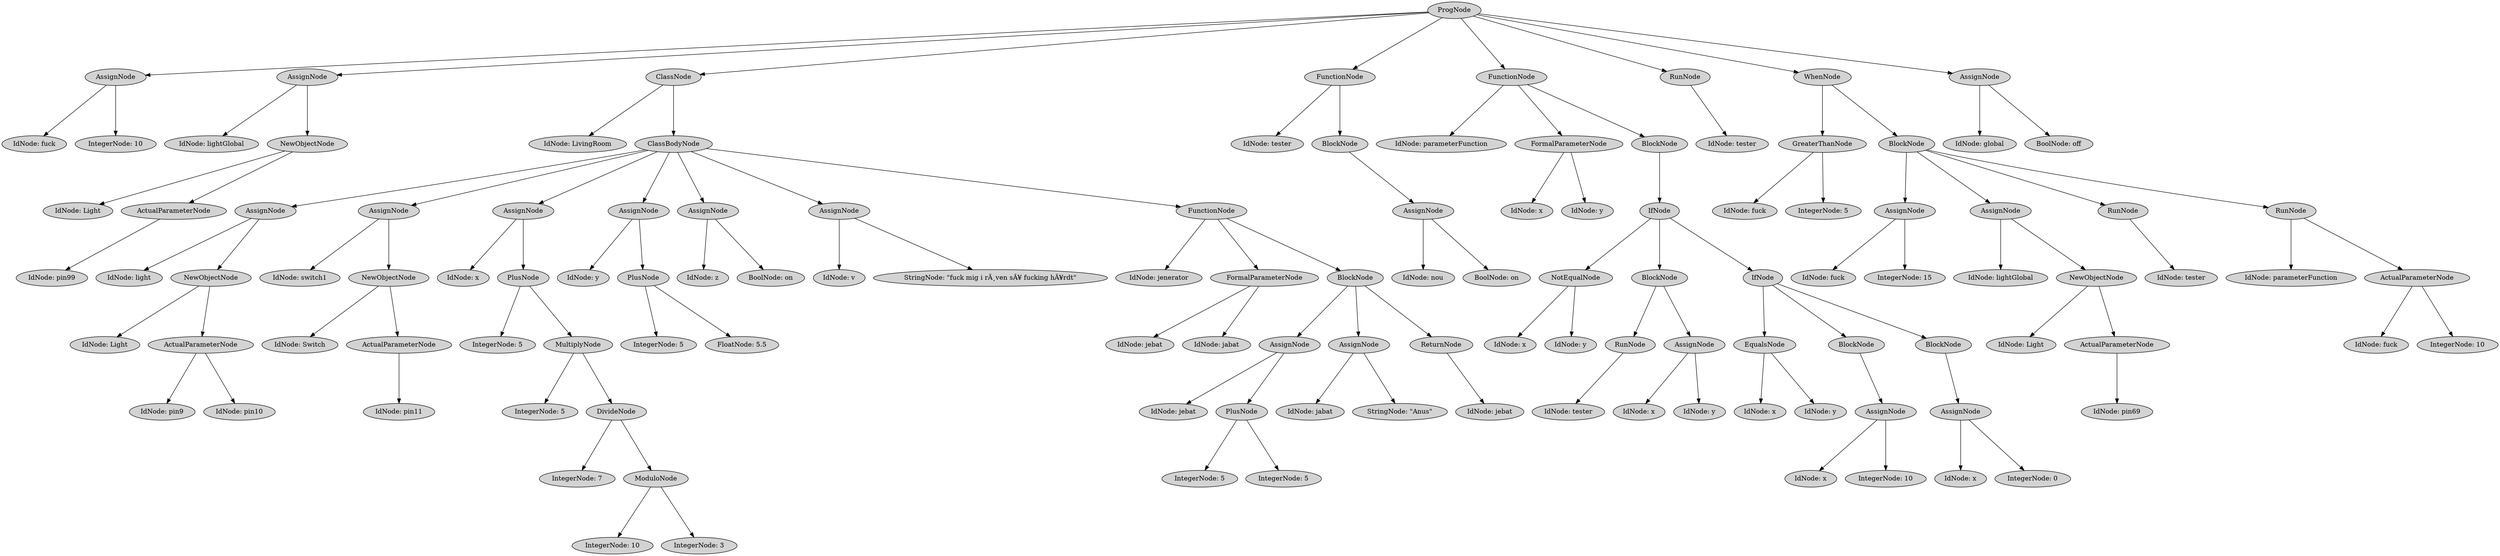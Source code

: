 digraph G {
	graph [ranksep=1.5 ratio=fill]
	node [style=filled]
	3550285 [label=ProgNode]
	3550283 [label=AssignNode]
	3550285 -> 3550283
	3550291 [label="IdNode: fuck"]
	3550283 -> 3550291
	3550303 [label="IntegerNode: 10"]
	3550283 -> 3550303
	3550277 [label=AssignNode]
	3550285 -> 3550277
	3550287 [label="IdNode: lightGlobal"]
	3550277 -> 3550287
	3550313 [label=NewObjectNode]
	3550277 -> 3550313
	3550317 [label="IdNode: Light"]
	3550313 -> 3550317
	3550311 [label=ActualParameterNode]
	3550313 -> 3550311
	3550339 [label="IdNode: pin99"]
	3550311 -> 3550339
	3550309 [label=ClassNode]
	3550285 -> 3550309
	3550293 [label="IdNode: LivingRoom"]
	3550309 -> 3550293
	3550289 [label=ClassBodyNode]
	3550309 -> 3550289
	3550301 [label=AssignNode]
	3550289 -> 3550301
	3550307 [label="IdNode: light"]
	3550301 -> 3550307
	3550333 [label=NewObjectNode]
	3550301 -> 3550333
	3550331 [label="IdNode: Light"]
	3550333 -> 3550331
	3550335 [label=ActualParameterNode]
	3550333 -> 3550335
	3550361 [label="IdNode: pin9"]
	3550335 -> 3550361
	3550359 [label="IdNode: pin10"]
	3550335 -> 3550359
	3550305 [label=AssignNode]
	3550289 -> 3550305
	3550321 [label="IdNode: switch1"]
	3550305 -> 3550321
	3550345 [label=NewObjectNode]
	3550305 -> 3550345
	3550343 [label="IdNode: Switch"]
	3550345 -> 3550343
	3550337 [label=ActualParameterNode]
	3550345 -> 3550337
	3550375 [label="IdNode: pin11"]
	3550337 -> 3550375
	3550315 [label=AssignNode]
	3550289 -> 3550315
	3550341 [label="IdNode: x"]
	3550315 -> 3550341
	3550347 [label=PlusNode]
	3550315 -> 3550347
	3550365 [label="IntegerNode: 5"]
	3550347 -> 3550365
	3550351 [label=MultiplyNode]
	3550347 -> 3550351
	3550363 [label="IntegerNode: 5"]
	3550351 -> 3550363
	3550357 [label=DivideNode]
	3550351 -> 3550357
	3550381 [label="IntegerNode: 7"]
	3550357 -> 3550381
	3550369 [label=ModuloNode]
	3550357 -> 3550369
	3550383 [label="IntegerNode: 10"]
	3550369 -> 3550383
	3550389 [label="IntegerNode: 3"]
	3550369 -> 3550389
	3550325 [label=AssignNode]
	3550289 -> 3550325
	3550353 [label="IdNode: y"]
	3550325 -> 3550353
	3550379 [label=PlusNode]
	3550325 -> 3550379
	3550377 [label="IntegerNode: 5"]
	3550379 -> 3550377
	3550397 [label="FloatNode: 5.5"]
	3550379 -> 3550397
	3550323 [label=AssignNode]
	3550289 -> 3550323
	3550371 [label="IdNode: z"]
	3550323 -> 3550371
	3550401 [label="BoolNode: on"]
	3550323 -> 3550401
	3550327 [label=AssignNode]
	3550289 -> 3550327
	3550373 [label="IdNode: v"]
	3550327 -> 3550373
	3550407 [label="StringNode: \"fuck mig i rÃ¸ven sÃ¥ fucking hÃ¥rdt\""]
	3550327 -> 3550407
	3550355 [label=FunctionNode]
	3550289 -> 3550355
	3550385 [label="IdNode: jenerator"]
	3550355 -> 3550385
	3550395 [label=FormalParameterNode]
	3550355 -> 3550395
	3550399 [label="IdNode: jebat"]
	3550395 -> 3550399
	3550403 [label="IdNode: jabat"]
	3550395 -> 3550403
	3550391 [label=BlockNode]
	3550355 -> 3550391
	3550411 [label=AssignNode]
	3550391 -> 3550411
	3550417 [label="IdNode: jebat"]
	3550411 -> 3550417
	3550425 [label=PlusNode]
	3550411 -> 3550425
	3550433 [label="IntegerNode: 5"]
	3550425 -> 3550433
	3550439 [label="IntegerNode: 5"]
	3550425 -> 3550439
	3550413 [label=AssignNode]
	3550391 -> 3550413
	3550423 [label="IdNode: jabat"]
	3550413 -> 3550423
	3550443 [label="StringNode: \"Anus\""]
	3550413 -> 3550443
	3550415 [label=ReturnNode]
	3550391 -> 3550415
	3550453 [label="IdNode: jebat"]
	3550415 -> 3550453
	3550329 [label=FunctionNode]
	3550285 -> 3550329
	3550349 [label="IdNode: tester"]
	3550329 -> 3550349
	3550367 [label=BlockNode]
	3550329 -> 3550367
	3550409 [label=AssignNode]
	3550367 -> 3550409
	3550435 [label="IdNode: nou"]
	3550409 -> 3550435
	3550437 [label="BoolNode: on"]
	3550409 -> 3550437
	3550393 [label=FunctionNode]
	3550285 -> 3550393
	3550421 [label="IdNode: parameterFunction"]
	3550393 -> 3550421
	3550405 [label=FormalParameterNode]
	3550393 -> 3550405
	3550419 [label="IdNode: x"]
	3550405 -> 3550419
	3550427 [label="IdNode: y"]
	3550405 -> 3550427
	3550441 [label=BlockNode]
	3550393 -> 3550441
	3550449 [label=IfNode]
	3550441 -> 3550449
	3550457 [label=NotEqualNode]
	3550449 -> 3550457
	3554567 [label="IdNode: x"]
	3550457 -> 3554567
	3554573 [label="IdNode: y"]
	3550457 -> 3554573
	3550451 [label=BlockNode]
	3550449 -> 3550451
	3550455 [label=RunNode]
	3550451 -> 3550455
	3550463 [label="IdNode: tester"]
	3550455 -> 3550463
	3550459 [label=AssignNode]
	3550451 -> 3550459
	3554569 [label="IdNode: x"]
	3550459 -> 3554569
	3554589 [label="IdNode: y"]
	3550459 -> 3554589
	3550461 [label=IfNode]
	3550449 -> 3550461
	3554575 [label=EqualsNode]
	3550461 -> 3554575
	3554593 [label="IdNode: x"]
	3554575 -> 3554593
	3554597 [label="IdNode: y"]
	3554575 -> 3554597
	3375781 [label=BlockNode]
	3550461 -> 3375781
	3554571 [label=AssignNode]
	3375781 -> 3554571
	3554581 [label="IdNode: x"]
	3554571 -> 3554581
	3554603 [label="IntegerNode: 10"]
	3554571 -> 3554603
	3554585 [label=BlockNode]
	3550461 -> 3554585
	3554583 [label=AssignNode]
	3554585 -> 3554583
	3554599 [label="IdNode: x"]
	3554583 -> 3554599
	3554615 [label="IntegerNode: 0"]
	3554583 -> 3554615
	3550431 [label=RunNode]
	3550285 -> 3550431
	3554577 [label="IdNode: tester"]
	3550431 -> 3554577
	3550445 [label=WhenNode]
	3550285 -> 3550445
	3554595 [label=GreaterThanNode]
	3550445 -> 3554595
	3554617 [label="IdNode: fuck"]
	3554595 -> 3554617
	3554609 [label="IntegerNode: 5"]
	3554595 -> 3554609
	3356225 [label=BlockNode]
	3550445 -> 3356225
	3554579 [label=AssignNode]
	3356225 -> 3554579
	3554605 [label="IdNode: fuck"]
	3554579 -> 3554605
	3554625 [label="IntegerNode: 15"]
	3554579 -> 3554625
	3554601 [label=AssignNode]
	3356225 -> 3554601
	3554619 [label="IdNode: lightGlobal"]
	3554601 -> 3554619
	3554631 [label=NewObjectNode]
	3554601 -> 3554631
	3554635 [label="IdNode: Light"]
	3554631 -> 3554635
	3554633 [label=ActualParameterNode]
	3554631 -> 3554633
	3554659 [label="IdNode: pin69"]
	3554633 -> 3554659
	3554587 [label=RunNode]
	3356225 -> 3554587
	3554627 [label="IdNode: tester"]
	3554587 -> 3554627
	3554607 [label=RunNode]
	3356225 -> 3554607
	3554637 [label="IdNode: parameterFunction"]
	3554607 -> 3554637
	3554621 [label=ActualParameterNode]
	3554607 -> 3554621
	3554653 [label="IdNode: fuck"]
	3554621 -> 3554653
	3554663 [label="IntegerNode: 10"]
	3554621 -> 3554663
	3554563 [label=AssignNode]
	3550285 -> 3554563
	3554611 [label="IdNode: global"]
	3554563 -> 3554611
	3554647 [label="BoolNode: off"]
	3554563 -> 3554647
	overlap=false
}
